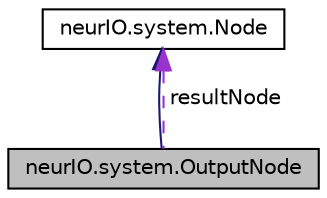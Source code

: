 digraph "neurIO.system.OutputNode"
{
  edge [fontname="Helvetica",fontsize="10",labelfontname="Helvetica",labelfontsize="10"];
  node [fontname="Helvetica",fontsize="10",shape=record];
  Node2 [label="neurIO.system.OutputNode",height=0.2,width=0.4,color="black", fillcolor="grey75", style="filled", fontcolor="black"];
  Node3 -> Node2 [dir="back",color="midnightblue",fontsize="10",style="solid"];
  Node3 [label="neurIO.system.Node",height=0.2,width=0.4,color="black", fillcolor="white", style="filled",URL="$d5/d13/classneur_i_o_1_1system_1_1_node.html"];
  Node3 -> Node2 [dir="back",color="darkorchid3",fontsize="10",style="dashed",label=" resultNode" ];
}
